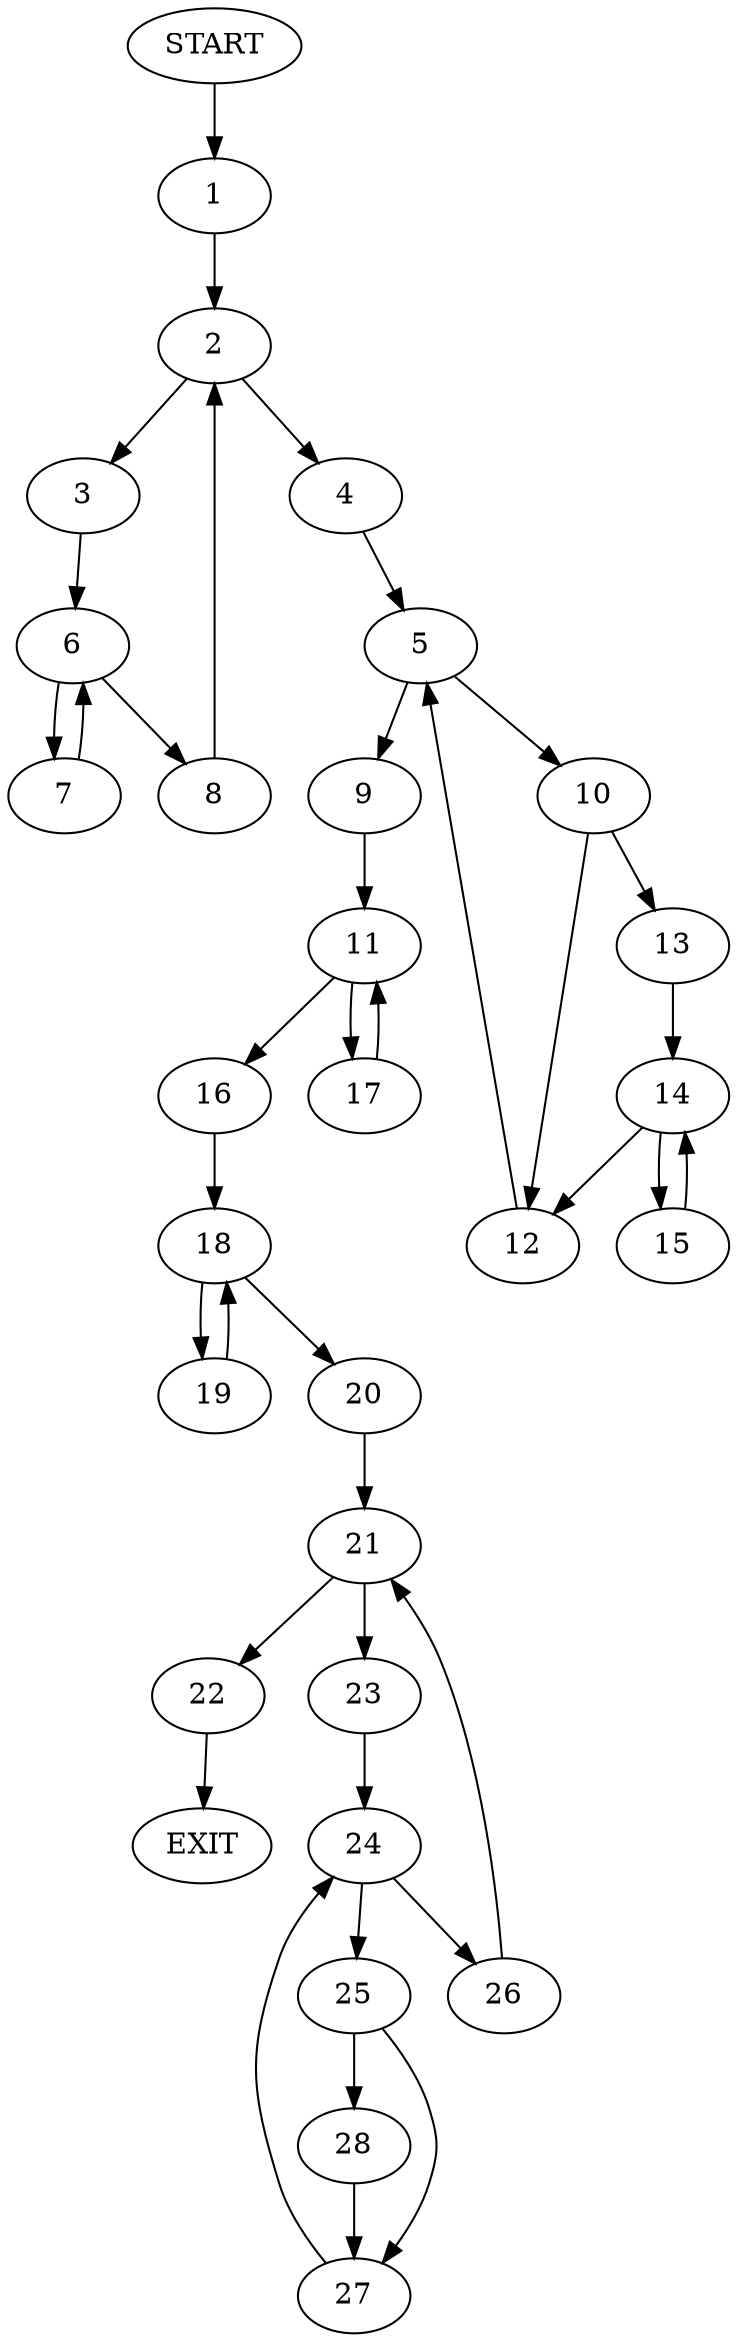 digraph {
0 [label="START"]
29 [label="EXIT"]
0 -> 1
1 -> 2
2 -> 3
2 -> 4
4 -> 5
3 -> 6
6 -> 7
6 -> 8
7 -> 6
8 -> 2
5 -> 9
5 -> 10
9 -> 11
10 -> 12
10 -> 13
13 -> 14
12 -> 5
14 -> 12
14 -> 15
15 -> 14
11 -> 16
11 -> 17
17 -> 11
16 -> 18
18 -> 19
18 -> 20
19 -> 18
20 -> 21
21 -> 22
21 -> 23
22 -> 29
23 -> 24
24 -> 25
24 -> 26
25 -> 27
25 -> 28
26 -> 21
28 -> 27
27 -> 24
}
